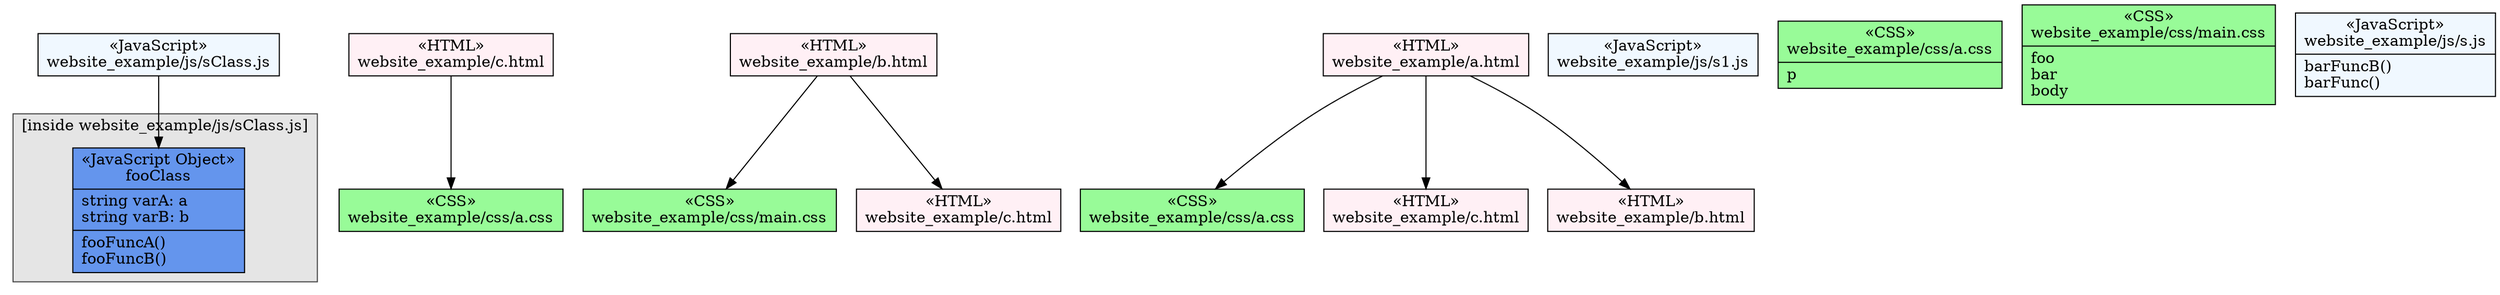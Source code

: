 digraph G {
	graph [splines=true, overlap=prism];
	node [label="\N"];
	graph [bb="0,0,644,524"];
	subgraph cluster_5 {
		graph [style=filled,
			color=gray28,
			fillcolor=gray90,
			label="[inside website_example/js/sClass.js]",
			bb="361.3,322.7,584.3,476.7"];
		n20 [label="{&laquo;JavaScript Object»\nfooClass|string varA: a\lstring varB: b\l|fooFuncA()\lfooFuncB()\l}", shape=record, style=filled, fillcolor=CornflowerBlue, pos="472.97,388.36", rects="407.47,407.36,538.47,445.36 407.47,369.36,538.47,407.36 407.47,331.36,538.47,369.36", width="1.8125", height="1.5972"];
	}
	n8 [label="{&laquo;CSS»\nwebsite_example/css/a.css}", shape=record, style=filled, fillcolor=palegreen, pos="425.54,171.32", rects="342.04,152.32,509.04,190.32", width="2.3125", height="0.54167"];
	n15 [label="{&laquo;CSS»\nwebsite_example/css/main.css}", shape=record, style=filled, fillcolor=palegreen, pos="169.76,361.52", rects="76.257,342.52,263.26,380.52", width="2.5903", height="0.54167"];
	n11 [label="{&laquo;CSS»\nwebsite_example/css/a.css}", shape=record, style=filled, fillcolor=palegreen, pos="140.9,132.54", rects="57.403,113.54,224.4,151.54", width="2.3125", height="0.54167"];
	n10 [label="{&laquo;HTML»\nwebsite_example/c.html}", shape=record, style=filled, fillcolor=lavenderblush, pos="260.11,504.34", rects="185.11,485.34,335.11,523.34", width="2.0833", height="0.54167"];
	n1 [label="{&laquo;HTML»\nwebsite_example/c.html}", shape=record, style=filled, fillcolor=lavenderblush, pos="462.36,218.32", rects="387.36,199.32,537.36,237.32", width="2.0833", height="0.54167"];
	n0 [label="{&laquo;HTML»\nwebsite_example/a.html}", shape=record, style=filled, fillcolor=lavenderblush, pos="231.23,179.54", rects="156.73,160.54,305.73,198.54", width="2.0625", height="0.54167"];
	n16 [label="{&laquo;HTML»\nwebsite_example/c.html}", shape=record, style=filled, fillcolor=lavenderblush, pos="316.96,95.623", rects="241.96,76.623,391.96,114.62", width="2.0833", height="0.54167"];
	n2 [label="{&laquo;HTML»\nwebsite_example/b.html}", shape=record, style=filled, fillcolor=lavenderblush, pos="253.52,408.52", rects="178.02,389.52,329.02,427.52", width="2.0903", height="0.54167"];
	n13 [label="{&laquo;HTML»\nwebsite_example/b.html}", shape=record, style=filled, fillcolor=lavenderblush, pos="304.91,277.74", rects="229.41,258.74,380.41,296.74", width="2.0903", height="0.54167"];
	n5 [label="{&laquo;JavaScript»\nwebsite_example/js/sClass.js}", shape=record, style=filled, fillcolor=aliceblue, pos="554.66,504.2", rects="465.66,485.2,643.66,523.2", width="2.4722", height="0.54167"];
	n4 [label="{&laquo;JavaScript»\nwebsite_example/js/s1.js}", shape=record, style=filled, fillcolor=aliceblue, pos="77.145,437.3", rects="0.14487,418.3,154.14,456.3", width="2.1389", height="0.54167"];
	n7 [label="{&laquo;CSS»\nwebsite_example/css/a.css|p\l}", shape=record, style=filled, fillcolor=palegreen, pos="140.14,50.296", rects="56.645,42.796,223.64,80.796 56.645,19.796,223.64,42.796", width="2.3194", height="0.86111"];
	n6 [label="{&laquo;CSS»\nwebsite_example/css/main.css|foo\lbar\lbody\l}", shape=record, style=filled, fillcolor=palegreen, pos="511.14,46.296", rects="417.64,53.796,604.64,91.796 417.64,0.79626,604.64,53.796", width="2.5972", height="1.2778"];
	n3 [label="{&laquo;JavaScript»\nwebsite_example/js/s.js|barFuncB()\lbarFunc()\l}", shape=record, style=filled, fillcolor=aliceblue, pos="130.14,266.3", rects="56.645,266.3,203.64,304.3 56.645,228.3,203.64,266.3", width="2.0417", height="1.0694"];
	n0 -> n16 [pos="e,297.29,114.88 250.68,160.5 262.33,149.1 277.3,134.44 290.07,121.95"];
	n2 -> n10 [pos="e,258.8,485.3 254.85,427.91 255.79,441.51 257.06,459.92 258.11,475.27"];
	n0 -> n13 [pos="e,290.63,258.72 245.78,198.94 256.85,213.7 272.23,234.18 284.52,250.57"];
	n0 -> n11 [pos="e,177.61,151.64 194.49,160.42 191.88,159.06 189.23,157.68 186.58,156.3"];
	n5 -> n20 [pos="e,513.29,445.54 541.17,485.07 534.97,476.28 527.22,465.28 519.18,453.88"];
	n2 -> n15 [pos="e,203.8,380.62 219.45,389.4 217.19,388.14 214.9,386.85 212.6,385.56"];
	n1 -> n8 [pos="e,440.62,190.57 447.38,199.2 447.24,199.02 447.1,198.84 446.96,198.67"];
}
